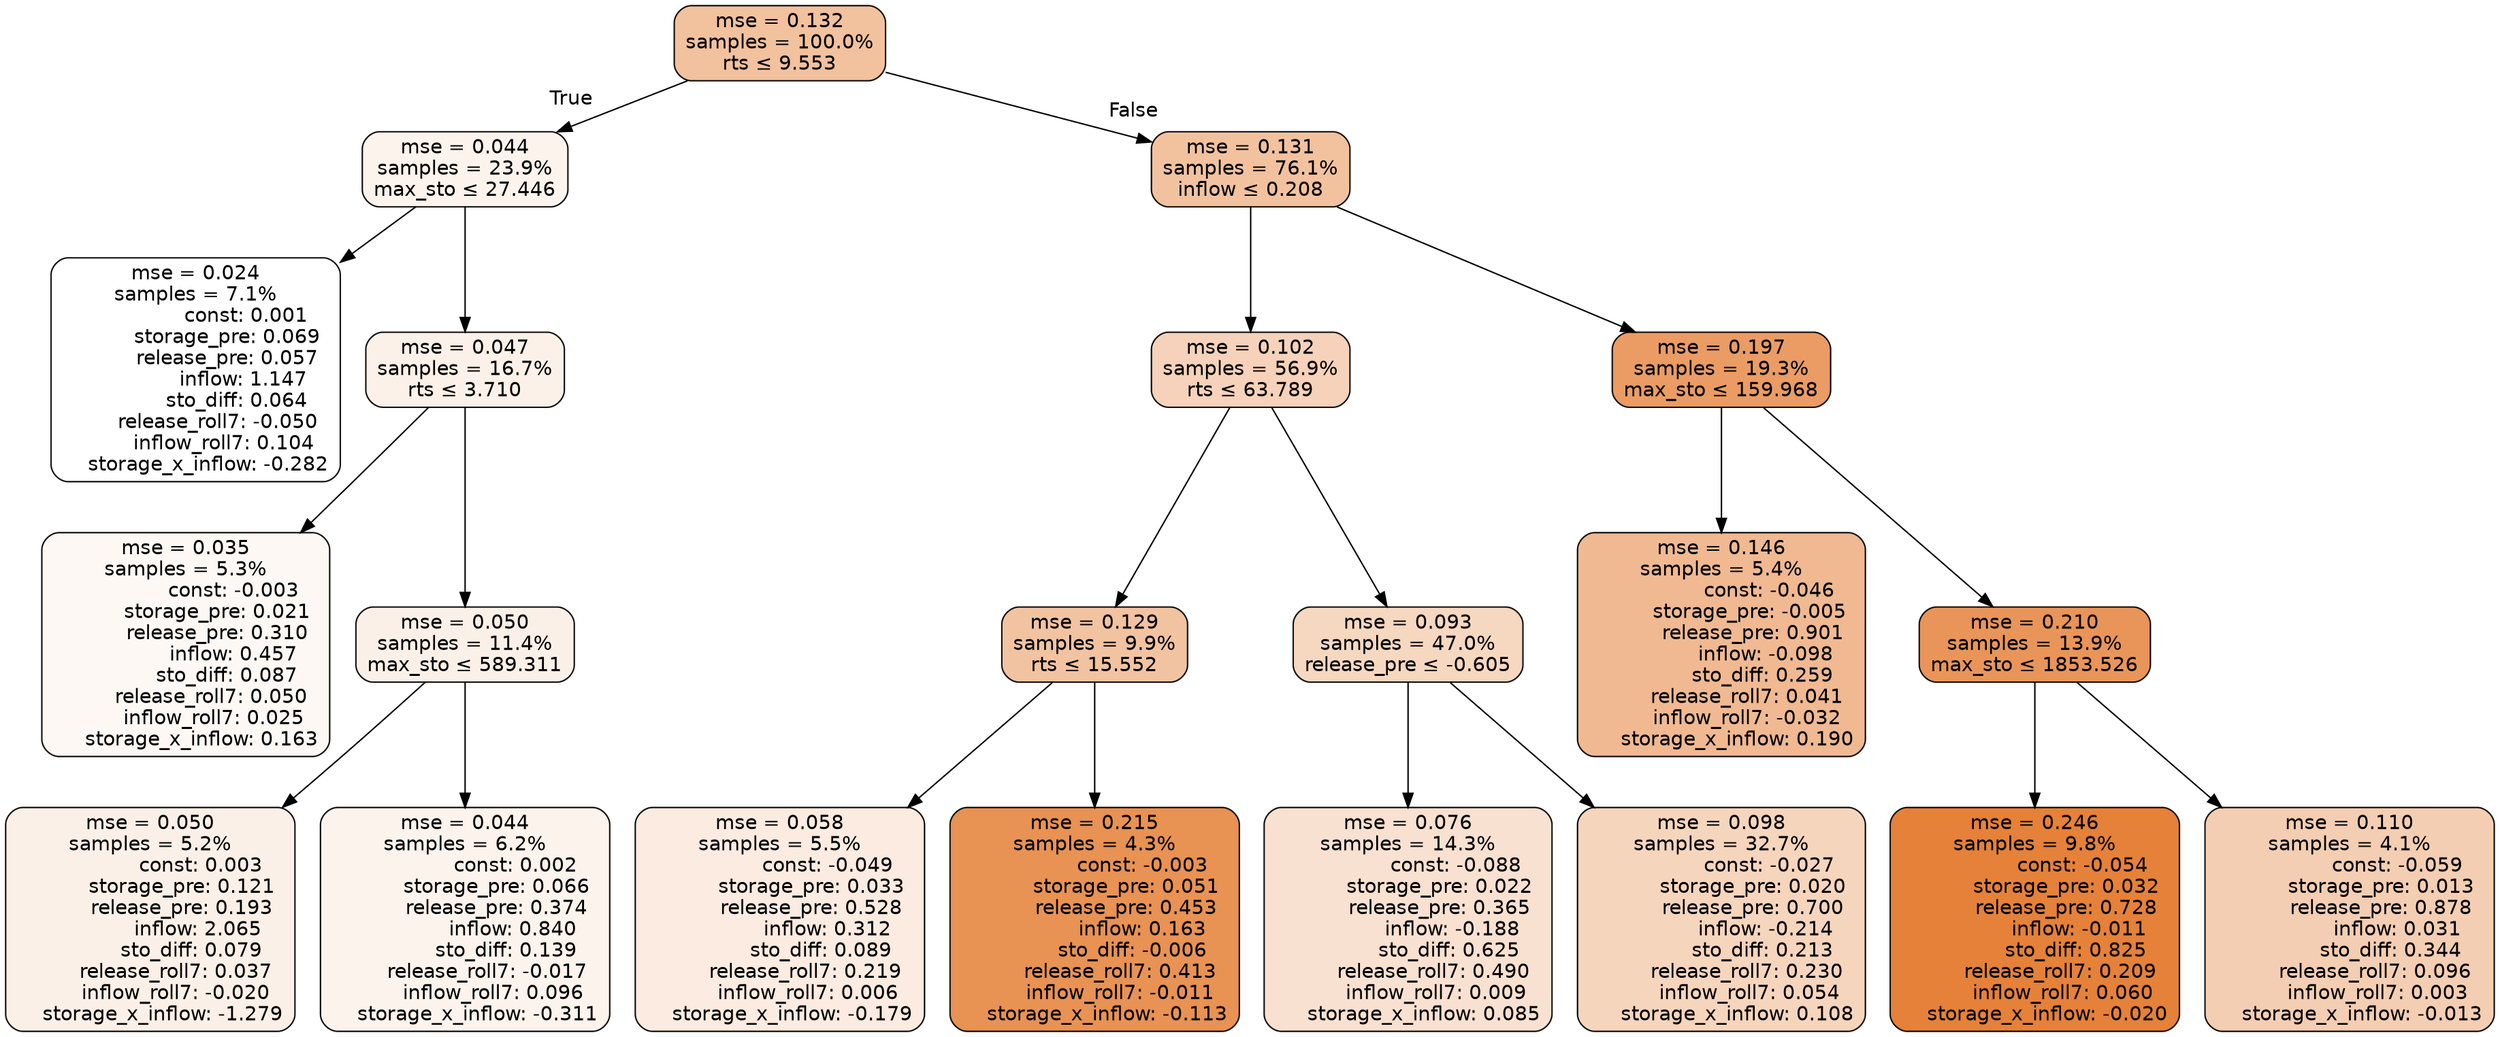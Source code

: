 digraph tree {
bgcolor="transparent"
node [shape=rectangle, style="filled, rounded", color="black", fontname=helvetica] ;
edge [fontname=helvetica] ;
	"0" [label="mse = 0.132
samples = 100.0%
rts &le; 9.553", fillcolor="#f2c19e"]
	"1" [label="mse = 0.044
samples = 23.9%
max_sto &le; 27.446", fillcolor="#fcf3ec"]
	"2" [label="mse = 0.024
samples = 7.1%
                const: 0.001
          storage_pre: 0.069
          release_pre: 0.057
               inflow: 1.147
             sto_diff: 0.064
       release_roll7: -0.050
         inflow_roll7: 0.104
    storage_x_inflow: -0.282", fillcolor="#ffffff"]
	"3" [label="mse = 0.047
samples = 16.7%
rts &le; 3.710", fillcolor="#fcf1e9"]
	"4" [label="mse = 0.035
samples = 5.3%
               const: -0.003
          storage_pre: 0.021
          release_pre: 0.310
               inflow: 0.457
             sto_diff: 0.087
        release_roll7: 0.050
         inflow_roll7: 0.025
     storage_x_inflow: 0.163", fillcolor="#fdf8f4"]
	"5" [label="mse = 0.050
samples = 11.4%
max_sto &le; 589.311", fillcolor="#fbf0e7"]
	"6" [label="mse = 0.050
samples = 5.2%
                const: 0.003
          storage_pre: 0.121
          release_pre: 0.193
               inflow: 2.065
             sto_diff: 0.079
        release_roll7: 0.037
        inflow_roll7: -0.020
    storage_x_inflow: -1.279", fillcolor="#fbf0e7"]
	"7" [label="mse = 0.044
samples = 6.2%
                const: 0.002
          storage_pre: 0.066
          release_pre: 0.374
               inflow: 0.840
             sto_diff: 0.139
       release_roll7: -0.017
         inflow_roll7: 0.096
    storage_x_inflow: -0.311", fillcolor="#fcf3ed"]
	"8" [label="mse = 0.131
samples = 76.1%
inflow &le; 0.208", fillcolor="#f2c29f"]
	"9" [label="mse = 0.102
samples = 56.9%
rts &le; 63.789", fillcolor="#f5d2b9"]
	"10" [label="mse = 0.129
samples = 9.9%
rts &le; 15.552", fillcolor="#f2c3a1"]
	"11" [label="mse = 0.058
samples = 5.5%
               const: -0.049
          storage_pre: 0.033
          release_pre: 0.528
               inflow: 0.312
             sto_diff: 0.089
        release_roll7: 0.219
         inflow_roll7: 0.006
    storage_x_inflow: -0.179", fillcolor="#fbebe0"]
	"12" [label="mse = 0.215
samples = 4.3%
               const: -0.003
          storage_pre: 0.051
          release_pre: 0.453
               inflow: 0.163
            sto_diff: -0.006
        release_roll7: 0.413
        inflow_roll7: -0.011
    storage_x_inflow: -0.113", fillcolor="#e89254"]
	"13" [label="mse = 0.093
samples = 47.0%
release_pre &le; -0.605", fillcolor="#f6d7c0"]
	"14" [label="mse = 0.076
samples = 14.3%
               const: -0.088
          storage_pre: 0.022
          release_pre: 0.365
              inflow: -0.188
             sto_diff: 0.625
        release_roll7: 0.490
         inflow_roll7: 0.009
     storage_x_inflow: 0.085", fillcolor="#f8e1d0"]
	"15" [label="mse = 0.098
samples = 32.7%
               const: -0.027
          storage_pre: 0.020
          release_pre: 0.700
              inflow: -0.214
             sto_diff: 0.213
        release_roll7: 0.230
         inflow_roll7: 0.054
     storage_x_inflow: 0.108", fillcolor="#f6d5bd"]
	"16" [label="mse = 0.197
samples = 19.3%
max_sto &le; 159.968", fillcolor="#ea9c64"]
	"17" [label="mse = 0.146
samples = 5.4%
               const: -0.046
         storage_pre: -0.005
          release_pre: 0.901
              inflow: -0.098
             sto_diff: 0.259
        release_roll7: 0.041
        inflow_roll7: -0.032
     storage_x_inflow: 0.190", fillcolor="#f0b992"]
	"18" [label="mse = 0.210
samples = 13.9%
max_sto &le; 1853.526", fillcolor="#e99559"]
	"19" [label="mse = 0.246
samples = 9.8%
               const: -0.054
          storage_pre: 0.032
          release_pre: 0.728
              inflow: -0.011
             sto_diff: 0.825
        release_roll7: 0.209
         inflow_roll7: 0.060
    storage_x_inflow: -0.020", fillcolor="#e58139"]
	"20" [label="mse = 0.110
samples = 4.1%
               const: -0.059
          storage_pre: 0.013
          release_pre: 0.878
               inflow: 0.031
             sto_diff: 0.344
        release_roll7: 0.096
         inflow_roll7: 0.003
    storage_x_inflow: -0.013", fillcolor="#f4ceb2"]

	"0" -> "1" [labeldistance=2.5, labelangle=45, headlabel="True"]
	"1" -> "2"
	"1" -> "3"
	"3" -> "4"
	"3" -> "5"
	"5" -> "6"
	"5" -> "7"
	"0" -> "8" [labeldistance=2.5, labelangle=-45, headlabel="False"]
	"8" -> "9"
	"9" -> "10"
	"10" -> "11"
	"10" -> "12"
	"9" -> "13"
	"13" -> "14"
	"13" -> "15"
	"8" -> "16"
	"16" -> "17"
	"16" -> "18"
	"18" -> "19"
	"18" -> "20"
}